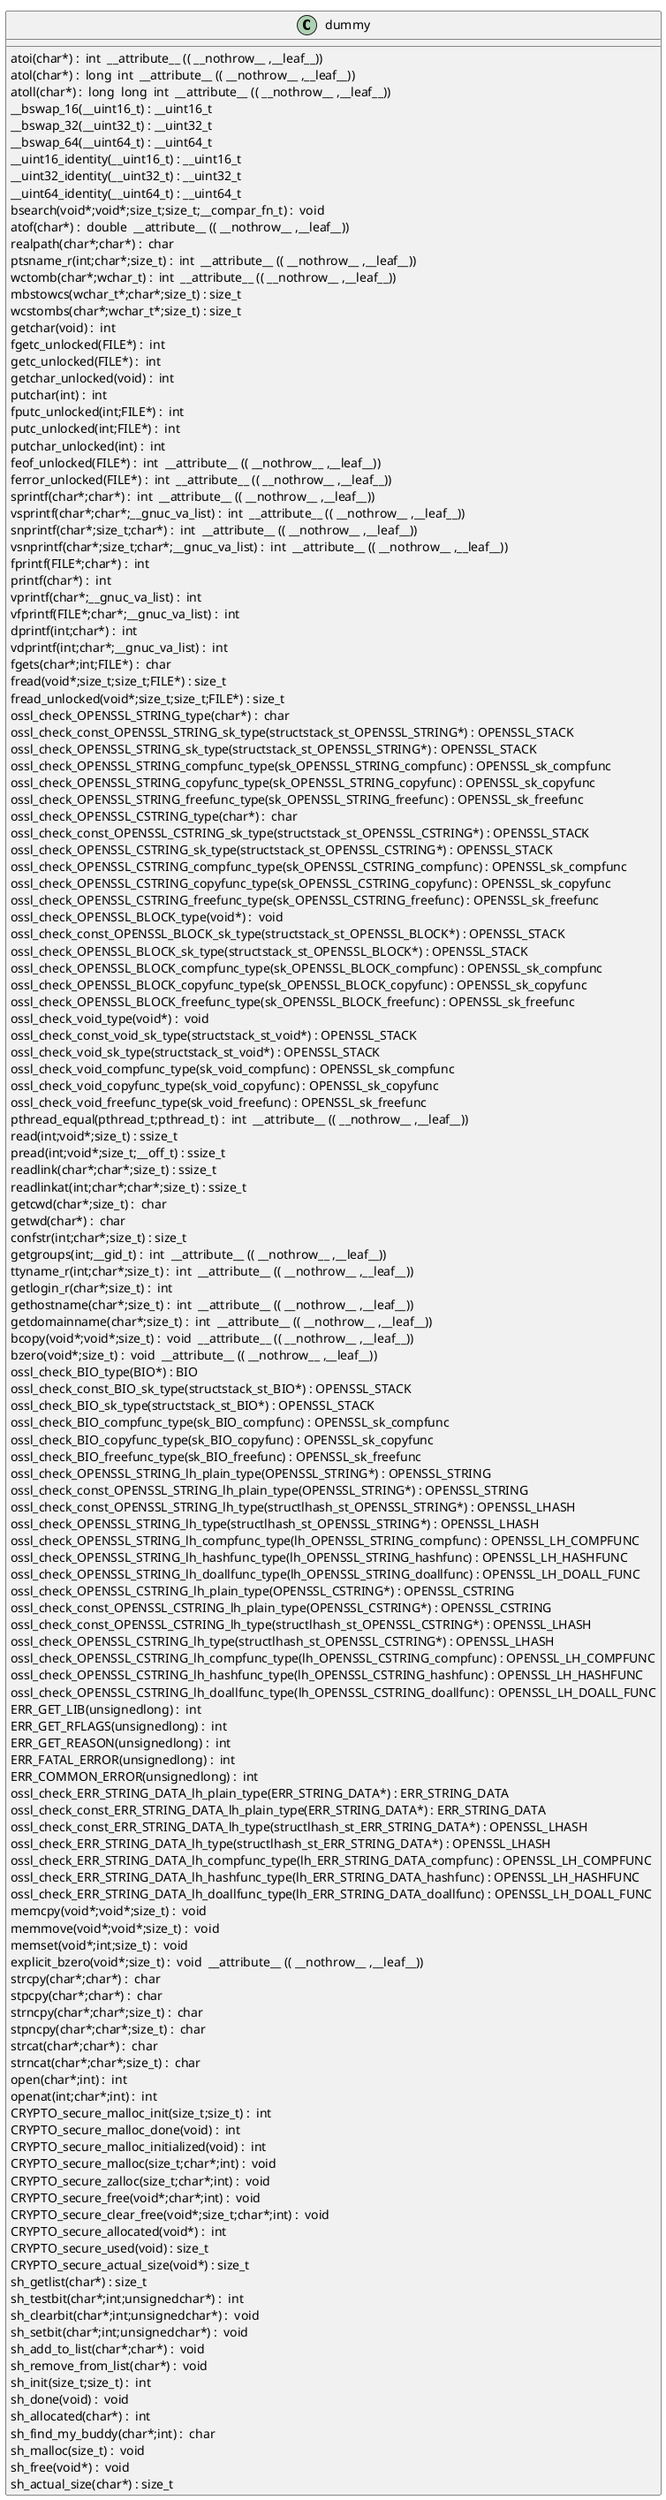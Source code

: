 @startuml
!pragma layout smetana
class dummy {
atoi(char*) :  int  __attribute__ (( __nothrow__ ,__leaf__)) [[[./../.././qc/crypto/mem_sec.c.html#501]]]
atol(char*) :  long  int  __attribute__ (( __nothrow__ ,__leaf__)) [[[./../.././qc/crypto/mem_sec.c.html#506]]]
atoll(char*) :  long  long  int  __attribute__ (( __nothrow__ ,__leaf__)) [[[./../.././qc/crypto/mem_sec.c.html#513]]]
__bswap_16(__uint16_t) : __uint16_t [[[./../.././qc/crypto/mem_sec.c.html#675]]]
__bswap_32(__uint32_t) : __uint32_t [[[./../.././qc/crypto/mem_sec.c.html#690]]]
__bswap_64(__uint64_t) : __uint64_t [[[./../.././qc/crypto/mem_sec.c.html#700]]]
__uint16_identity(__uint16_t) : __uint16_t [[[./../.././qc/crypto/mem_sec.c.html#712]]]
__uint32_identity(__uint32_t) : __uint32_t [[[./../.././qc/crypto/mem_sec.c.html#718]]]
__uint64_identity(__uint64_t) : __uint64_t [[[./../.././qc/crypto/mem_sec.c.html#724]]]
bsearch(void*;void*;size_t;size_t;__compar_fn_t) :  void  [[[./../.././qc/crypto/mem_sec.c.html#1392]]]
atof(char*) :  double  __attribute__ (( __nothrow__ ,__leaf__)) [[[./../.././qc/crypto/mem_sec.c.html#1]]]
realpath(char*;char*) :  char  [[[./../.././qc/crypto/mem_sec.c.html#1]]]
ptsname_r(int;char*;size_t) :  int  __attribute__ (( __nothrow__ ,__leaf__)) [[[./../.././qc/crypto/mem_sec.c.html#1]]]
wctomb(char*;wchar_t) :  int  __attribute__ (( __nothrow__ ,__leaf__)) [[[./../.././qc/crypto/mem_sec.c.html#1]]]
mbstowcs(wchar_t*;char*;size_t) : size_t [[[./../.././qc/crypto/mem_sec.c.html#1]]]
wcstombs(char*;wchar_t*;size_t) : size_t [[[./../.././qc/crypto/mem_sec.c.html#1]]]
getchar(void) :  int  [[[./../.././qc/crypto/mem_sec.c.html#1]]]
fgetc_unlocked(FILE*) :  int  [[[./../.././qc/crypto/mem_sec.c.html#1]]]
getc_unlocked(FILE*) :  int  [[[./../.././qc/crypto/mem_sec.c.html#1]]]
getchar_unlocked(void) :  int  [[[./../.././qc/crypto/mem_sec.c.html#1]]]
putchar(int) :  int  [[[./../.././qc/crypto/mem_sec.c.html#1]]]
fputc_unlocked(int;FILE*) :  int  [[[./../.././qc/crypto/mem_sec.c.html#1]]]
putc_unlocked(int;FILE*) :  int  [[[./../.././qc/crypto/mem_sec.c.html#1]]]
putchar_unlocked(int) :  int  [[[./../.././qc/crypto/mem_sec.c.html#1]]]
feof_unlocked(FILE*) :  int  __attribute__ (( __nothrow__ ,__leaf__)) [[[./../.././qc/crypto/mem_sec.c.html#1]]]
ferror_unlocked(FILE*) :  int  __attribute__ (( __nothrow__ ,__leaf__)) [[[./../.././qc/crypto/mem_sec.c.html#1]]]
sprintf(char*;char*) :  int  __attribute__ (( __nothrow__ ,__leaf__)) [[[./../.././qc/crypto/mem_sec.c.html#1]]]
vsprintf(char*;char*;__gnuc_va_list) :  int  __attribute__ (( __nothrow__ ,__leaf__)) [[[./../.././qc/crypto/mem_sec.c.html#1]]]
snprintf(char*;size_t;char*) :  int  __attribute__ (( __nothrow__ ,__leaf__)) [[[./../.././qc/crypto/mem_sec.c.html#1]]]
vsnprintf(char*;size_t;char*;__gnuc_va_list) :  int  __attribute__ (( __nothrow__ ,__leaf__)) [[[./../.././qc/crypto/mem_sec.c.html#1]]]
fprintf(FILE*;char*) :  int  [[[./../.././qc/crypto/mem_sec.c.html#1]]]
printf(char*) :  int  [[[./../.././qc/crypto/mem_sec.c.html#1]]]
vprintf(char*;__gnuc_va_list) :  int  [[[./../.././qc/crypto/mem_sec.c.html#1]]]
vfprintf(FILE*;char*;__gnuc_va_list) :  int  [[[./../.././qc/crypto/mem_sec.c.html#1]]]
dprintf(int;char*) :  int  [[[./../.././qc/crypto/mem_sec.c.html#1]]]
vdprintf(int;char*;__gnuc_va_list) :  int  [[[./../.././qc/crypto/mem_sec.c.html#1]]]
fgets(char*;int;FILE*) :  char  [[[./../.././qc/crypto/mem_sec.c.html#1]]]
fread(void*;size_t;size_t;FILE*) : size_t [[[./../.././qc/crypto/mem_sec.c.html#1]]]
fread_unlocked(void*;size_t;size_t;FILE*) : size_t [[[./../.././qc/crypto/mem_sec.c.html#1]]]
ossl_check_OPENSSL_STRING_type(char*) :  char  [[[./../.././qc/crypto/mem_sec.c.html#1]]]
ossl_check_const_OPENSSL_STRING_sk_type(structstack_st_OPENSSL_STRING*) : OPENSSL_STACK [[[./../.././qc/crypto/mem_sec.c.html#1]]]
ossl_check_OPENSSL_STRING_sk_type(structstack_st_OPENSSL_STRING*) : OPENSSL_STACK [[[./../.././qc/crypto/mem_sec.c.html#1]]]
ossl_check_OPENSSL_STRING_compfunc_type(sk_OPENSSL_STRING_compfunc) : OPENSSL_sk_compfunc [[[./../.././qc/crypto/mem_sec.c.html#1]]]
ossl_check_OPENSSL_STRING_copyfunc_type(sk_OPENSSL_STRING_copyfunc) : OPENSSL_sk_copyfunc [[[./../.././qc/crypto/mem_sec.c.html#1]]]
ossl_check_OPENSSL_STRING_freefunc_type(sk_OPENSSL_STRING_freefunc) : OPENSSL_sk_freefunc [[[./../.././qc/crypto/mem_sec.c.html#1]]]
ossl_check_OPENSSL_CSTRING_type(char*) :  char  [[[./../.././qc/crypto/mem_sec.c.html#1]]]
ossl_check_const_OPENSSL_CSTRING_sk_type(structstack_st_OPENSSL_CSTRING*) : OPENSSL_STACK [[[./../.././qc/crypto/mem_sec.c.html#1]]]
ossl_check_OPENSSL_CSTRING_sk_type(structstack_st_OPENSSL_CSTRING*) : OPENSSL_STACK [[[./../.././qc/crypto/mem_sec.c.html#1]]]
ossl_check_OPENSSL_CSTRING_compfunc_type(sk_OPENSSL_CSTRING_compfunc) : OPENSSL_sk_compfunc [[[./../.././qc/crypto/mem_sec.c.html#1]]]
ossl_check_OPENSSL_CSTRING_copyfunc_type(sk_OPENSSL_CSTRING_copyfunc) : OPENSSL_sk_copyfunc [[[./../.././qc/crypto/mem_sec.c.html#1]]]
ossl_check_OPENSSL_CSTRING_freefunc_type(sk_OPENSSL_CSTRING_freefunc) : OPENSSL_sk_freefunc [[[./../.././qc/crypto/mem_sec.c.html#1]]]
ossl_check_OPENSSL_BLOCK_type(void*) :  void  [[[./../.././qc/crypto/mem_sec.c.html#1]]]
ossl_check_const_OPENSSL_BLOCK_sk_type(structstack_st_OPENSSL_BLOCK*) : OPENSSL_STACK [[[./../.././qc/crypto/mem_sec.c.html#1]]]
ossl_check_OPENSSL_BLOCK_sk_type(structstack_st_OPENSSL_BLOCK*) : OPENSSL_STACK [[[./../.././qc/crypto/mem_sec.c.html#1]]]
ossl_check_OPENSSL_BLOCK_compfunc_type(sk_OPENSSL_BLOCK_compfunc) : OPENSSL_sk_compfunc [[[./../.././qc/crypto/mem_sec.c.html#1]]]
ossl_check_OPENSSL_BLOCK_copyfunc_type(sk_OPENSSL_BLOCK_copyfunc) : OPENSSL_sk_copyfunc [[[./../.././qc/crypto/mem_sec.c.html#1]]]
ossl_check_OPENSSL_BLOCK_freefunc_type(sk_OPENSSL_BLOCK_freefunc) : OPENSSL_sk_freefunc [[[./../.././qc/crypto/mem_sec.c.html#1]]]
ossl_check_void_type(void*) :  void  [[[./../.././qc/crypto/mem_sec.c.html#1]]]
ossl_check_const_void_sk_type(structstack_st_void*) : OPENSSL_STACK [[[./../.././qc/crypto/mem_sec.c.html#1]]]
ossl_check_void_sk_type(structstack_st_void*) : OPENSSL_STACK [[[./../.././qc/crypto/mem_sec.c.html#1]]]
ossl_check_void_compfunc_type(sk_void_compfunc) : OPENSSL_sk_compfunc [[[./../.././qc/crypto/mem_sec.c.html#1]]]
ossl_check_void_copyfunc_type(sk_void_copyfunc) : OPENSSL_sk_copyfunc [[[./../.././qc/crypto/mem_sec.c.html#1]]]
ossl_check_void_freefunc_type(sk_void_freefunc) : OPENSSL_sk_freefunc [[[./../.././qc/crypto/mem_sec.c.html#1]]]
pthread_equal(pthread_t;pthread_t) :  int  __attribute__ (( __nothrow__ ,__leaf__)) [[[./../.././qc/crypto/mem_sec.c.html#1]]]
read(int;void*;size_t) : ssize_t [[[./../.././qc/crypto/mem_sec.c.html#1]]]
pread(int;void*;size_t;__off_t) : ssize_t [[[./../.././qc/crypto/mem_sec.c.html#1]]]
readlink(char*;char*;size_t) : ssize_t [[[./../.././qc/crypto/mem_sec.c.html#1]]]
readlinkat(int;char*;char*;size_t) : ssize_t [[[./../.././qc/crypto/mem_sec.c.html#1]]]
getcwd(char*;size_t) :  char  [[[./../.././qc/crypto/mem_sec.c.html#1]]]
getwd(char*) :  char  [[[./../.././qc/crypto/mem_sec.c.html#1]]]
confstr(int;char*;size_t) : size_t [[[./../.././qc/crypto/mem_sec.c.html#1]]]
getgroups(int;__gid_t) :  int  __attribute__ (( __nothrow__ ,__leaf__)) [[[./../.././qc/crypto/mem_sec.c.html#1]]]
ttyname_r(int;char*;size_t) :  int  __attribute__ (( __nothrow__ ,__leaf__)) [[[./../.././qc/crypto/mem_sec.c.html#1]]]
getlogin_r(char*;size_t) :  int  [[[./../.././qc/crypto/mem_sec.c.html#1]]]
gethostname(char*;size_t) :  int  __attribute__ (( __nothrow__ ,__leaf__)) [[[./../.././qc/crypto/mem_sec.c.html#1]]]
getdomainname(char*;size_t) :  int  __attribute__ (( __nothrow__ ,__leaf__)) [[[./../.././qc/crypto/mem_sec.c.html#1]]]
bcopy(void*;void*;size_t) :  void  __attribute__ (( __nothrow__ ,__leaf__)) [[[./../.././qc/crypto/mem_sec.c.html#1]]]
bzero(void*;size_t) :  void  __attribute__ (( __nothrow__ ,__leaf__)) [[[./../.././qc/crypto/mem_sec.c.html#1]]]
ossl_check_BIO_type(BIO*) : BIO [[[./../.././qc/crypto/mem_sec.c.html#1]]]
ossl_check_const_BIO_sk_type(structstack_st_BIO*) : OPENSSL_STACK [[[./../.././qc/crypto/mem_sec.c.html#1]]]
ossl_check_BIO_sk_type(structstack_st_BIO*) : OPENSSL_STACK [[[./../.././qc/crypto/mem_sec.c.html#1]]]
ossl_check_BIO_compfunc_type(sk_BIO_compfunc) : OPENSSL_sk_compfunc [[[./../.././qc/crypto/mem_sec.c.html#1]]]
ossl_check_BIO_copyfunc_type(sk_BIO_copyfunc) : OPENSSL_sk_copyfunc [[[./../.././qc/crypto/mem_sec.c.html#1]]]
ossl_check_BIO_freefunc_type(sk_BIO_freefunc) : OPENSSL_sk_freefunc [[[./../.././qc/crypto/mem_sec.c.html#1]]]
ossl_check_OPENSSL_STRING_lh_plain_type(OPENSSL_STRING*) : OPENSSL_STRING [[[./../.././qc/crypto/mem_sec.c.html#1]]]
ossl_check_const_OPENSSL_STRING_lh_plain_type(OPENSSL_STRING*) : OPENSSL_STRING [[[./../.././qc/crypto/mem_sec.c.html#1]]]
ossl_check_const_OPENSSL_STRING_lh_type(structlhash_st_OPENSSL_STRING*) : OPENSSL_LHASH [[[./../.././qc/crypto/mem_sec.c.html#1]]]
ossl_check_OPENSSL_STRING_lh_type(structlhash_st_OPENSSL_STRING*) : OPENSSL_LHASH [[[./../.././qc/crypto/mem_sec.c.html#1]]]
ossl_check_OPENSSL_STRING_lh_compfunc_type(lh_OPENSSL_STRING_compfunc) : OPENSSL_LH_COMPFUNC [[[./../.././qc/crypto/mem_sec.c.html#1]]]
ossl_check_OPENSSL_STRING_lh_hashfunc_type(lh_OPENSSL_STRING_hashfunc) : OPENSSL_LH_HASHFUNC [[[./../.././qc/crypto/mem_sec.c.html#1]]]
ossl_check_OPENSSL_STRING_lh_doallfunc_type(lh_OPENSSL_STRING_doallfunc) : OPENSSL_LH_DOALL_FUNC [[[./../.././qc/crypto/mem_sec.c.html#1]]]
ossl_check_OPENSSL_CSTRING_lh_plain_type(OPENSSL_CSTRING*) : OPENSSL_CSTRING [[[./../.././qc/crypto/mem_sec.c.html#1]]]
ossl_check_const_OPENSSL_CSTRING_lh_plain_type(OPENSSL_CSTRING*) : OPENSSL_CSTRING [[[./../.././qc/crypto/mem_sec.c.html#1]]]
ossl_check_const_OPENSSL_CSTRING_lh_type(structlhash_st_OPENSSL_CSTRING*) : OPENSSL_LHASH [[[./../.././qc/crypto/mem_sec.c.html#1]]]
ossl_check_OPENSSL_CSTRING_lh_type(structlhash_st_OPENSSL_CSTRING*) : OPENSSL_LHASH [[[./../.././qc/crypto/mem_sec.c.html#1]]]
ossl_check_OPENSSL_CSTRING_lh_compfunc_type(lh_OPENSSL_CSTRING_compfunc) : OPENSSL_LH_COMPFUNC [[[./../.././qc/crypto/mem_sec.c.html#1]]]
ossl_check_OPENSSL_CSTRING_lh_hashfunc_type(lh_OPENSSL_CSTRING_hashfunc) : OPENSSL_LH_HASHFUNC [[[./../.././qc/crypto/mem_sec.c.html#1]]]
ossl_check_OPENSSL_CSTRING_lh_doallfunc_type(lh_OPENSSL_CSTRING_doallfunc) : OPENSSL_LH_DOALL_FUNC [[[./../.././qc/crypto/mem_sec.c.html#1]]]
ERR_GET_LIB(unsignedlong) :  int  [[[./../.././qc/crypto/mem_sec.c.html#1]]]
ERR_GET_RFLAGS(unsignedlong) :  int  [[[./../.././qc/crypto/mem_sec.c.html#1]]]
ERR_GET_REASON(unsignedlong) :  int  [[[./../.././qc/crypto/mem_sec.c.html#1]]]
ERR_FATAL_ERROR(unsignedlong) :  int  [[[./../.././qc/crypto/mem_sec.c.html#1]]]
ERR_COMMON_ERROR(unsignedlong) :  int  [[[./../.././qc/crypto/mem_sec.c.html#1]]]
ossl_check_ERR_STRING_DATA_lh_plain_type(ERR_STRING_DATA*) : ERR_STRING_DATA [[[./../.././qc/crypto/mem_sec.c.html#1]]]
ossl_check_const_ERR_STRING_DATA_lh_plain_type(ERR_STRING_DATA*) : ERR_STRING_DATA [[[./../.././qc/crypto/mem_sec.c.html#1]]]
ossl_check_const_ERR_STRING_DATA_lh_type(structlhash_st_ERR_STRING_DATA*) : OPENSSL_LHASH [[[./../.././qc/crypto/mem_sec.c.html#1]]]
ossl_check_ERR_STRING_DATA_lh_type(structlhash_st_ERR_STRING_DATA*) : OPENSSL_LHASH [[[./../.././qc/crypto/mem_sec.c.html#1]]]
ossl_check_ERR_STRING_DATA_lh_compfunc_type(lh_ERR_STRING_DATA_compfunc) : OPENSSL_LH_COMPFUNC [[[./../.././qc/crypto/mem_sec.c.html#1]]]
ossl_check_ERR_STRING_DATA_lh_hashfunc_type(lh_ERR_STRING_DATA_hashfunc) : OPENSSL_LH_HASHFUNC [[[./../.././qc/crypto/mem_sec.c.html#1]]]
ossl_check_ERR_STRING_DATA_lh_doallfunc_type(lh_ERR_STRING_DATA_doallfunc) : OPENSSL_LH_DOALL_FUNC [[[./../.././qc/crypto/mem_sec.c.html#1]]]
memcpy(void*;void*;size_t) :  void  [[[./../.././qc/crypto/mem_sec.c.html#1]]]
memmove(void*;void*;size_t) :  void  [[[./../.././qc/crypto/mem_sec.c.html#1]]]
memset(void*;int;size_t) :  void  [[[./../.././qc/crypto/mem_sec.c.html#1]]]
explicit_bzero(void*;size_t) :  void  __attribute__ (( __nothrow__ ,__leaf__)) [[[./../.././qc/crypto/mem_sec.c.html#1]]]
strcpy(char*;char*) :  char  [[[./../.././qc/crypto/mem_sec.c.html#1]]]
stpcpy(char*;char*) :  char  [[[./../.././qc/crypto/mem_sec.c.html#1]]]
strncpy(char*;char*;size_t) :  char  [[[./../.././qc/crypto/mem_sec.c.html#1]]]
stpncpy(char*;char*;size_t) :  char  [[[./../.././qc/crypto/mem_sec.c.html#1]]]
strcat(char*;char*) :  char  [[[./../.././qc/crypto/mem_sec.c.html#1]]]
strncat(char*;char*;size_t) :  char  [[[./../.././qc/crypto/mem_sec.c.html#1]]]
open(char*;int) :  int  [[[./../.././qc/crypto/mem_sec.c.html#1]]]
openat(int;char*;int) :  int  [[[./../.././qc/crypto/mem_sec.c.html#1]]]
CRYPTO_secure_malloc_init(size_t;size_t) :  int  [[[./../.././qc/crypto/mem_sec.c.html#1]]]
CRYPTO_secure_malloc_done(void) :  int  [[[./../.././qc/crypto/mem_sec.c.html#1]]]
CRYPTO_secure_malloc_initialized(void) :  int  [[[./../.././qc/crypto/mem_sec.c.html#1]]]
CRYPTO_secure_malloc(size_t;char*;int) :  void  [[[./../.././qc/crypto/mem_sec.c.html#1]]]
CRYPTO_secure_zalloc(size_t;char*;int) :  void  [[[./../.././qc/crypto/mem_sec.c.html#1]]]
CRYPTO_secure_free(void*;char*;int) :  void  [[[./../.././qc/crypto/mem_sec.c.html#1]]]
CRYPTO_secure_clear_free(void*;size_t;char*;int) :  void  [[[./../.././qc/crypto/mem_sec.c.html#1]]]
CRYPTO_secure_allocated(void*) :  int  [[[./../.././qc/crypto/mem_sec.c.html#1]]]
CRYPTO_secure_used(void) : size_t [[[./../.././qc/crypto/mem_sec.c.html#1]]]
CRYPTO_secure_actual_size(void*) : size_t [[[./../.././qc/crypto/mem_sec.c.html#1]]]
sh_getlist(char*) : size_t [[[./../.././qc/crypto/mem_sec.c.html#1]]]
sh_testbit(char*;int;unsignedchar*) :  int  [[[./../.././qc/crypto/mem_sec.c.html#1]]]
sh_clearbit(char*;int;unsignedchar*) :  void  [[[./../.././qc/crypto/mem_sec.c.html#1]]]
sh_setbit(char*;int;unsignedchar*) :  void  [[[./../.././qc/crypto/mem_sec.c.html#1]]]
sh_add_to_list(char*;char*) :  void  [[[./../.././qc/crypto/mem_sec.c.html#1]]]
sh_remove_from_list(char*) :  void  [[[./../.././qc/crypto/mem_sec.c.html#1]]]
sh_init(size_t;size_t) :  int  [[[./../.././qc/crypto/mem_sec.c.html#1]]]
sh_done(void) :  void  [[[./../.././qc/crypto/mem_sec.c.html#1]]]
sh_allocated(char*) :  int  [[[./../.././qc/crypto/mem_sec.c.html#1]]]
sh_find_my_buddy(char*;int) :  char  [[[./../.././qc/crypto/mem_sec.c.html#1]]]
sh_malloc(size_t) :  void  [[[./../.././qc/crypto/mem_sec.c.html#1]]]
sh_free(void*) :  void  [[[./../.././qc/crypto/mem_sec.c.html#1]]]
sh_actual_size(char*) : size_t [[[./../.././qc/crypto/mem_sec.c.html#1]]]
} 
@enduml
